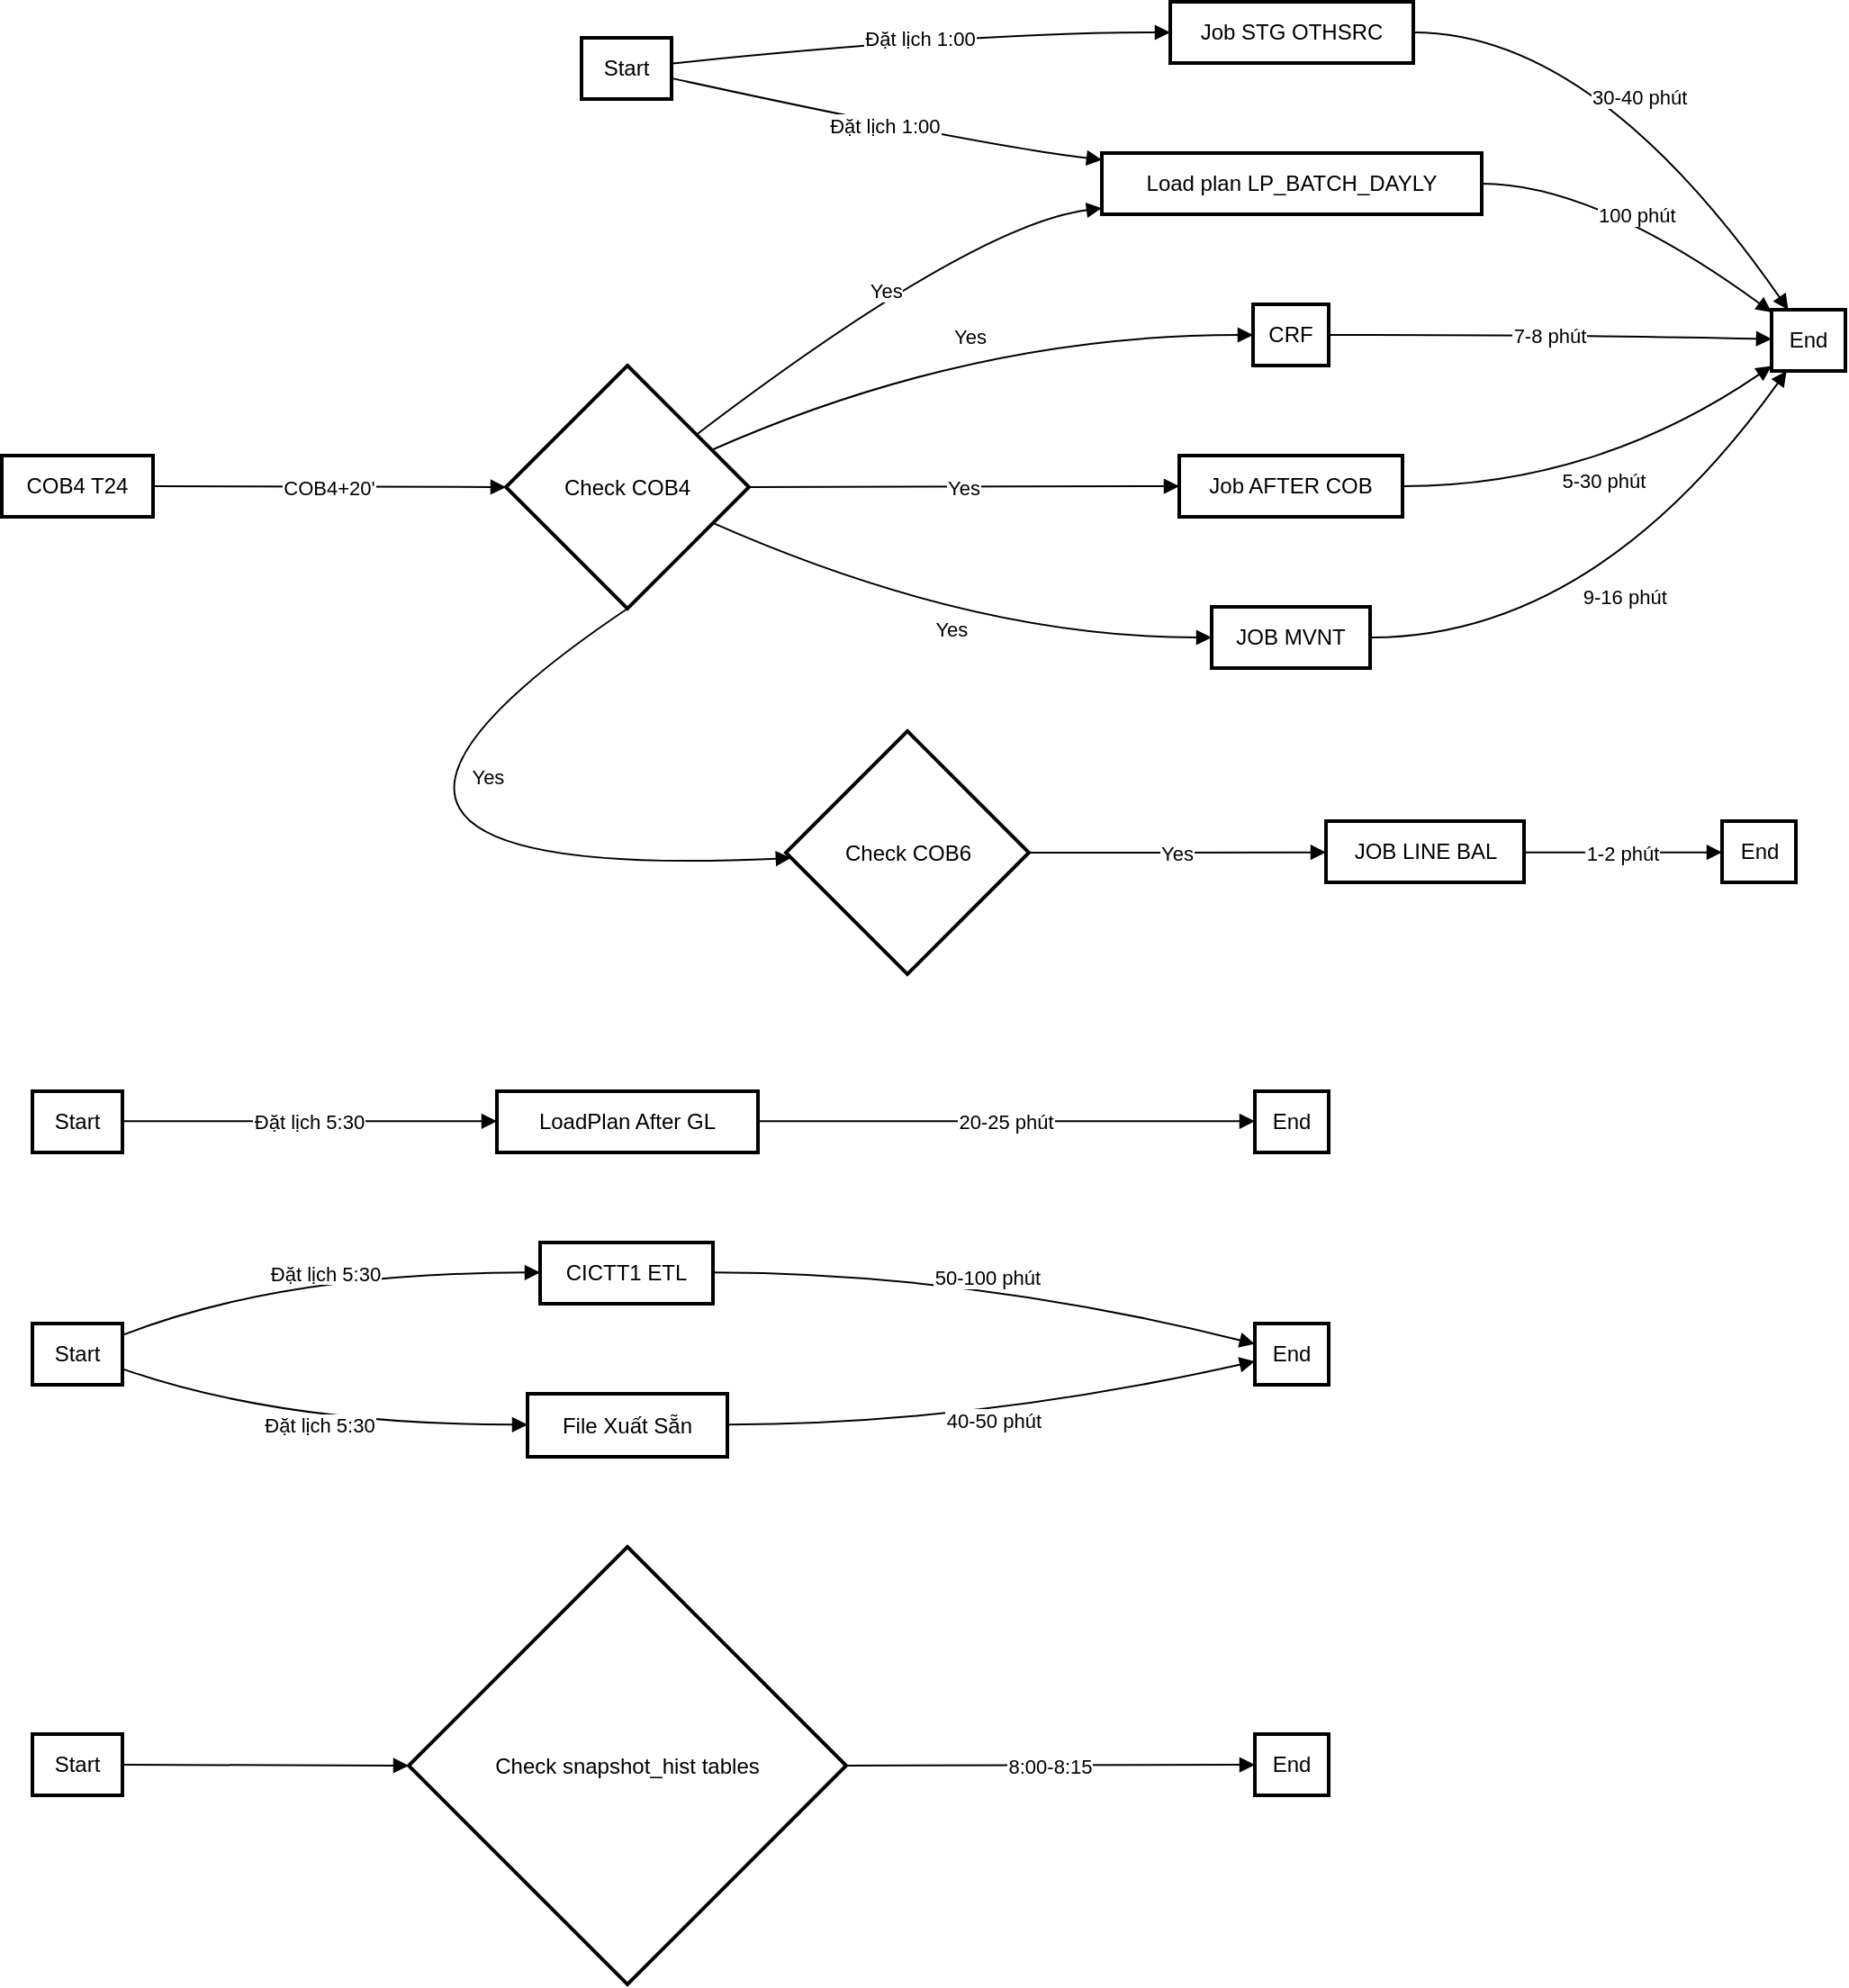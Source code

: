 <mxfile version="24.7.6">
  <diagram name="Page-1" id="GZnsl6571veIWQWRkWaq">
    <mxGraphModel dx="2049" dy="1077" grid="1" gridSize="10" guides="1" tooltips="1" connect="1" arrows="1" fold="1" page="1" pageScale="1" pageWidth="1100" pageHeight="850" math="0" shadow="0">
      <root>
        <mxCell id="0" />
        <mxCell id="1" parent="0" />
        <mxCell id="mf2k0y87ijAbrTH-G1po-6" value="Start" style="whiteSpace=wrap;strokeWidth=2;" vertex="1" parent="1">
          <mxGeometry x="342" y="40" width="50" height="34" as="geometry" />
        </mxCell>
        <mxCell id="mf2k0y87ijAbrTH-G1po-7" value="Job STG OTHSRC" style="whiteSpace=wrap;strokeWidth=2;" vertex="1" parent="1">
          <mxGeometry x="669" y="20" width="135" height="34" as="geometry" />
        </mxCell>
        <mxCell id="mf2k0y87ijAbrTH-G1po-8" value="End" style="whiteSpace=wrap;strokeWidth=2;" vertex="1" parent="1">
          <mxGeometry x="1003" y="191" width="41" height="34" as="geometry" />
        </mxCell>
        <mxCell id="mf2k0y87ijAbrTH-G1po-9" value="COB4 T24" style="whiteSpace=wrap;strokeWidth=2;" vertex="1" parent="1">
          <mxGeometry x="20" y="272" width="84" height="34" as="geometry" />
        </mxCell>
        <mxCell id="mf2k0y87ijAbrTH-G1po-10" value="Check COB4" style="rhombus;strokeWidth=2;whiteSpace=wrap;" vertex="1" parent="1">
          <mxGeometry x="300" y="222" width="135" height="135" as="geometry" />
        </mxCell>
        <mxCell id="mf2k0y87ijAbrTH-G1po-11" value="Load plan LP_BATCH_DAYLY" style="whiteSpace=wrap;strokeWidth=2;" vertex="1" parent="1">
          <mxGeometry x="631" y="104" width="211" height="34" as="geometry" />
        </mxCell>
        <mxCell id="mf2k0y87ijAbrTH-G1po-12" value="CRF" style="whiteSpace=wrap;strokeWidth=2;" vertex="1" parent="1">
          <mxGeometry x="715" y="188" width="42" height="34" as="geometry" />
        </mxCell>
        <mxCell id="mf2k0y87ijAbrTH-G1po-13" value="Job AFTER COB" style="whiteSpace=wrap;strokeWidth=2;" vertex="1" parent="1">
          <mxGeometry x="674" y="272" width="124" height="34" as="geometry" />
        </mxCell>
        <mxCell id="mf2k0y87ijAbrTH-G1po-14" value="JOB MVNT" style="whiteSpace=wrap;strokeWidth=2;" vertex="1" parent="1">
          <mxGeometry x="692" y="356" width="88" height="34" as="geometry" />
        </mxCell>
        <mxCell id="mf2k0y87ijAbrTH-G1po-15" value="Check COB6" style="rhombus;strokeWidth=2;whiteSpace=wrap;" vertex="1" parent="1">
          <mxGeometry x="455.5" y="425" width="135" height="135" as="geometry" />
        </mxCell>
        <mxCell id="mf2k0y87ijAbrTH-G1po-16" value="JOB LINE BAL" style="whiteSpace=wrap;strokeWidth=2;" vertex="1" parent="1">
          <mxGeometry x="755.5" y="475" width="110" height="34" as="geometry" />
        </mxCell>
        <mxCell id="mf2k0y87ijAbrTH-G1po-17" value="End" style="whiteSpace=wrap;strokeWidth=2;" vertex="1" parent="1">
          <mxGeometry x="975.5" y="475" width="41" height="34" as="geometry" />
        </mxCell>
        <mxCell id="mf2k0y87ijAbrTH-G1po-18" value="Start" style="whiteSpace=wrap;strokeWidth=2;" vertex="1" parent="1">
          <mxGeometry x="37" y="625" width="50" height="34" as="geometry" />
        </mxCell>
        <mxCell id="mf2k0y87ijAbrTH-G1po-19" value="LoadPlan After GL" style="whiteSpace=wrap;strokeWidth=2;" vertex="1" parent="1">
          <mxGeometry x="295" y="625" width="145" height="34" as="geometry" />
        </mxCell>
        <mxCell id="mf2k0y87ijAbrTH-G1po-20" value="End" style="whiteSpace=wrap;strokeWidth=2;" vertex="1" parent="1">
          <mxGeometry x="716" y="625" width="41" height="34" as="geometry" />
        </mxCell>
        <mxCell id="mf2k0y87ijAbrTH-G1po-21" value="Start" style="whiteSpace=wrap;strokeWidth=2;" vertex="1" parent="1">
          <mxGeometry x="37" y="754" width="50" height="34" as="geometry" />
        </mxCell>
        <mxCell id="mf2k0y87ijAbrTH-G1po-22" value="CICTT1 ETL" style="whiteSpace=wrap;strokeWidth=2;" vertex="1" parent="1">
          <mxGeometry x="319" y="709" width="96" height="34" as="geometry" />
        </mxCell>
        <mxCell id="mf2k0y87ijAbrTH-G1po-23" value="End" style="whiteSpace=wrap;strokeWidth=2;" vertex="1" parent="1">
          <mxGeometry x="716" y="754" width="41" height="34" as="geometry" />
        </mxCell>
        <mxCell id="mf2k0y87ijAbrTH-G1po-24" value="File Xuất Sẵn" style="whiteSpace=wrap;strokeWidth=2;" vertex="1" parent="1">
          <mxGeometry x="312" y="793" width="111" height="35" as="geometry" />
        </mxCell>
        <mxCell id="mf2k0y87ijAbrTH-G1po-25" value="Start" style="whiteSpace=wrap;strokeWidth=2;" vertex="1" parent="1">
          <mxGeometry x="37" y="982" width="50" height="34" as="geometry" />
        </mxCell>
        <mxCell id="mf2k0y87ijAbrTH-G1po-26" value="Check snapshot_hist tables" style="rhombus;strokeWidth=2;whiteSpace=wrap;" vertex="1" parent="1">
          <mxGeometry x="246" y="878" width="243" height="243" as="geometry" />
        </mxCell>
        <mxCell id="mf2k0y87ijAbrTH-G1po-27" value="End" style="whiteSpace=wrap;strokeWidth=2;" vertex="1" parent="1">
          <mxGeometry x="716" y="982" width="41" height="34" as="geometry" />
        </mxCell>
        <mxCell id="mf2k0y87ijAbrTH-G1po-28" value="Đặt lịch 1:00" style="curved=1;startArrow=none;endArrow=block;exitX=1;exitY=0.42;entryX=0;entryY=0.5;rounded=0;" edge="1" parent="1" source="mf2k0y87ijAbrTH-G1po-6" target="mf2k0y87ijAbrTH-G1po-7">
          <mxGeometry relative="1" as="geometry">
            <Array as="points">
              <mxPoint x="559" y="37" />
            </Array>
          </mxGeometry>
        </mxCell>
        <mxCell id="mf2k0y87ijAbrTH-G1po-29" value="30-40 phút" style="curved=1;startArrow=none;endArrow=block;exitX=1;exitY=0.5;entryX=0.22;entryY=-0.01;rounded=0;" edge="1" parent="1" source="mf2k0y87ijAbrTH-G1po-7" target="mf2k0y87ijAbrTH-G1po-8">
          <mxGeometry relative="1" as="geometry">
            <Array as="points">
              <mxPoint x="905" y="37" />
            </Array>
          </mxGeometry>
        </mxCell>
        <mxCell id="mf2k0y87ijAbrTH-G1po-30" value="COB4+20&#39;" style="curved=1;startArrow=none;endArrow=block;exitX=1;exitY=0.5;entryX=0;entryY=0.5;rounded=0;" edge="1" parent="1" source="mf2k0y87ijAbrTH-G1po-9" target="mf2k0y87ijAbrTH-G1po-10">
          <mxGeometry relative="1" as="geometry">
            <Array as="points" />
          </mxGeometry>
        </mxCell>
        <mxCell id="mf2k0y87ijAbrTH-G1po-31" value="Đặt lịch 1:00" style="curved=1;startArrow=none;endArrow=block;exitX=1;exitY=0.66;entryX=0;entryY=0.11;rounded=0;" edge="1" parent="1" source="mf2k0y87ijAbrTH-G1po-6" target="mf2k0y87ijAbrTH-G1po-11">
          <mxGeometry relative="1" as="geometry">
            <Array as="points">
              <mxPoint x="559" y="99" />
            </Array>
          </mxGeometry>
        </mxCell>
        <mxCell id="mf2k0y87ijAbrTH-G1po-32" value="Yes" style="curved=1;startArrow=none;endArrow=block;exitX=1;exitY=0.12;entryX=0;entryY=0.9;rounded=0;" edge="1" parent="1" source="mf2k0y87ijAbrTH-G1po-10" target="mf2k0y87ijAbrTH-G1po-11">
          <mxGeometry relative="1" as="geometry">
            <Array as="points">
              <mxPoint x="559" y="144" />
            </Array>
          </mxGeometry>
        </mxCell>
        <mxCell id="mf2k0y87ijAbrTH-G1po-33" value="100 phút" style="curved=1;startArrow=none;endArrow=block;exitX=1;exitY=0.5;entryX=0.01;entryY=0.05;rounded=0;" edge="1" parent="1" source="mf2k0y87ijAbrTH-G1po-11" target="mf2k0y87ijAbrTH-G1po-8">
          <mxGeometry relative="1" as="geometry">
            <Array as="points">
              <mxPoint x="905" y="121" />
            </Array>
          </mxGeometry>
        </mxCell>
        <mxCell id="mf2k0y87ijAbrTH-G1po-34" value="Yes" style="curved=1;startArrow=none;endArrow=block;exitX=1;exitY=0.28;entryX=0;entryY=0.5;rounded=0;" edge="1" parent="1" source="mf2k0y87ijAbrTH-G1po-10" target="mf2k0y87ijAbrTH-G1po-12">
          <mxGeometry relative="1" as="geometry">
            <Array as="points">
              <mxPoint x="559" y="205" />
            </Array>
          </mxGeometry>
        </mxCell>
        <mxCell id="mf2k0y87ijAbrTH-G1po-35" value="7-8 phút" style="curved=1;startArrow=none;endArrow=block;exitX=1.01;exitY=0.5;entryX=0.01;entryY=0.48;rounded=0;" edge="1" parent="1" source="mf2k0y87ijAbrTH-G1po-12" target="mf2k0y87ijAbrTH-G1po-8">
          <mxGeometry relative="1" as="geometry">
            <Array as="points">
              <mxPoint x="905" y="205" />
            </Array>
          </mxGeometry>
        </mxCell>
        <mxCell id="mf2k0y87ijAbrTH-G1po-36" value="Yes" style="curved=1;startArrow=none;endArrow=block;exitX=1;exitY=0.5;entryX=0;entryY=0.5;rounded=0;" edge="1" parent="1" source="mf2k0y87ijAbrTH-G1po-10" target="mf2k0y87ijAbrTH-G1po-13">
          <mxGeometry relative="1" as="geometry">
            <Array as="points" />
          </mxGeometry>
        </mxCell>
        <mxCell id="mf2k0y87ijAbrTH-G1po-37" value="5-30 phút" style="curved=1;startArrow=none;endArrow=block;exitX=1;exitY=0.5;entryX=0.01;entryY=0.91;rounded=0;" edge="1" parent="1" source="mf2k0y87ijAbrTH-G1po-13" target="mf2k0y87ijAbrTH-G1po-8">
          <mxGeometry relative="1" as="geometry">
            <Array as="points">
              <mxPoint x="905" y="289" />
            </Array>
          </mxGeometry>
        </mxCell>
        <mxCell id="mf2k0y87ijAbrTH-G1po-38" value="Yes" style="curved=1;startArrow=none;endArrow=block;exitX=1;exitY=0.71;entryX=0.01;entryY=0.5;rounded=0;" edge="1" parent="1" source="mf2k0y87ijAbrTH-G1po-10" target="mf2k0y87ijAbrTH-G1po-14">
          <mxGeometry relative="1" as="geometry">
            <Array as="points">
              <mxPoint x="559" y="373" />
            </Array>
          </mxGeometry>
        </mxCell>
        <mxCell id="mf2k0y87ijAbrTH-G1po-39" value="9-16 phút" style="curved=1;startArrow=none;endArrow=block;exitX=1;exitY=0.5;entryX=0.21;entryY=0.99;rounded=0;" edge="1" parent="1" source="mf2k0y87ijAbrTH-G1po-14" target="mf2k0y87ijAbrTH-G1po-8">
          <mxGeometry relative="1" as="geometry">
            <Array as="points">
              <mxPoint x="905" y="373" />
            </Array>
          </mxGeometry>
        </mxCell>
        <mxCell id="mf2k0y87ijAbrTH-G1po-41" value="Yes" style="curved=1;startArrow=none;endArrow=block;exitX=1;exitY=0.5;entryX=0;entryY=0.51;rounded=0;" edge="1" parent="1" source="mf2k0y87ijAbrTH-G1po-15" target="mf2k0y87ijAbrTH-G1po-16">
          <mxGeometry relative="1" as="geometry">
            <Array as="points" />
          </mxGeometry>
        </mxCell>
        <mxCell id="mf2k0y87ijAbrTH-G1po-42" value="1-2 phút" style="curved=1;startArrow=none;endArrow=block;exitX=1;exitY=0.51;entryX=0;entryY=0.51;rounded=0;" edge="1" parent="1" source="mf2k0y87ijAbrTH-G1po-16" target="mf2k0y87ijAbrTH-G1po-17">
          <mxGeometry relative="1" as="geometry">
            <Array as="points" />
          </mxGeometry>
        </mxCell>
        <mxCell id="mf2k0y87ijAbrTH-G1po-43" value="Đặt lịch 5:30" style="curved=1;startArrow=none;endArrow=block;exitX=1;exitY=0.49;entryX=0;entryY=0.49;rounded=0;" edge="1" parent="1" source="mf2k0y87ijAbrTH-G1po-18" target="mf2k0y87ijAbrTH-G1po-19">
          <mxGeometry relative="1" as="geometry">
            <Array as="points" />
          </mxGeometry>
        </mxCell>
        <mxCell id="mf2k0y87ijAbrTH-G1po-44" value="20-25 phút" style="curved=1;startArrow=none;endArrow=block;exitX=1;exitY=0.49;entryX=-0.01;entryY=0.49;rounded=0;" edge="1" parent="1" source="mf2k0y87ijAbrTH-G1po-19" target="mf2k0y87ijAbrTH-G1po-20">
          <mxGeometry relative="1" as="geometry">
            <Array as="points" />
          </mxGeometry>
        </mxCell>
        <mxCell id="mf2k0y87ijAbrTH-G1po-45" value="Đặt lịch 5:30" style="curved=1;startArrow=none;endArrow=block;exitX=1;exitY=0.19;entryX=0;entryY=0.49;rounded=0;" edge="1" parent="1" source="mf2k0y87ijAbrTH-G1po-21" target="mf2k0y87ijAbrTH-G1po-22">
          <mxGeometry relative="1" as="geometry">
            <Array as="points">
              <mxPoint x="175" y="726" />
            </Array>
          </mxGeometry>
        </mxCell>
        <mxCell id="mf2k0y87ijAbrTH-G1po-46" value="50-100 phút" style="curved=1;startArrow=none;endArrow=block;exitX=1;exitY=0.49;entryX=-0.01;entryY=0.33;rounded=0;" edge="1" parent="1" source="mf2k0y87ijAbrTH-G1po-22" target="mf2k0y87ijAbrTH-G1po-23">
          <mxGeometry relative="1" as="geometry">
            <Array as="points">
              <mxPoint x="559" y="726" />
            </Array>
          </mxGeometry>
        </mxCell>
        <mxCell id="mf2k0y87ijAbrTH-G1po-47" value="Đặt lịch 5:30" style="curved=1;startArrow=none;endArrow=block;exitX=1;exitY=0.74;entryX=0;entryY=0.49;rounded=0;" edge="1" parent="1" source="mf2k0y87ijAbrTH-G1po-21" target="mf2k0y87ijAbrTH-G1po-24">
          <mxGeometry relative="1" as="geometry">
            <Array as="points">
              <mxPoint x="175" y="810" />
            </Array>
          </mxGeometry>
        </mxCell>
        <mxCell id="mf2k0y87ijAbrTH-G1po-48" value="40-50 phút" style="curved=1;startArrow=none;endArrow=block;exitX=1;exitY=0.49;entryX=-0.01;entryY=0.62;rounded=0;" edge="1" parent="1" source="mf2k0y87ijAbrTH-G1po-24" target="mf2k0y87ijAbrTH-G1po-23">
          <mxGeometry relative="1" as="geometry">
            <Array as="points">
              <mxPoint x="559" y="810" />
            </Array>
          </mxGeometry>
        </mxCell>
        <mxCell id="mf2k0y87ijAbrTH-G1po-49" value="" style="curved=1;startArrow=none;endArrow=block;exitX=1;exitY=0.5;entryX=0;entryY=0.5;rounded=0;" edge="1" parent="1" source="mf2k0y87ijAbrTH-G1po-25" target="mf2k0y87ijAbrTH-G1po-26">
          <mxGeometry relative="1" as="geometry">
            <Array as="points" />
          </mxGeometry>
        </mxCell>
        <mxCell id="mf2k0y87ijAbrTH-G1po-50" value="8:00-8:15" style="curved=1;startArrow=none;endArrow=block;exitX=1;exitY=0.5;entryX=-0.01;entryY=0.5;rounded=0;" edge="1" parent="1" source="mf2k0y87ijAbrTH-G1po-26" target="mf2k0y87ijAbrTH-G1po-27">
          <mxGeometry relative="1" as="geometry">
            <Array as="points" />
          </mxGeometry>
        </mxCell>
        <mxCell id="mf2k0y87ijAbrTH-G1po-51" value="Yes" style="curved=1;startArrow=none;endArrow=block;exitX=0.5;exitY=1;rounded=0;exitDx=0;exitDy=0;" edge="1" parent="1" source="mf2k0y87ijAbrTH-G1po-10" target="mf2k0y87ijAbrTH-G1po-15">
          <mxGeometry x="-0.608" y="34" relative="1" as="geometry">
            <Array as="points">
              <mxPoint x="140" y="510" />
            </Array>
            <mxPoint x="425" y="319" as="sourcePoint" />
            <mxPoint x="702" y="383" as="targetPoint" />
            <mxPoint as="offset" />
          </mxGeometry>
        </mxCell>
      </root>
    </mxGraphModel>
  </diagram>
</mxfile>
